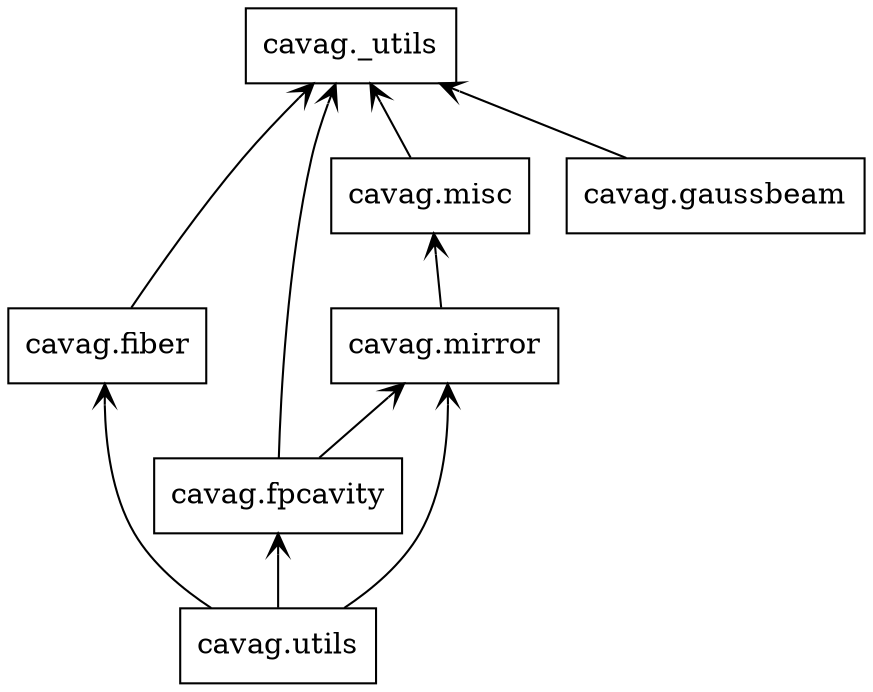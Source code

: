 digraph "packages_cavag" {
charset="utf-8"
rankdir=BT
"1" [label="cavag._utils", shape="box"];
"2" [label="cavag.fiber", shape="box"];
"3" [label="cavag.fpcavity", shape="box"];
"4" [label="cavag.gaussbeam", shape="box"];
"5" [label="cavag.mirror", shape="box"];
"6" [label="cavag.misc", shape="box"];
"7" [label="cavag.utils", shape="box"];
"2" -> "1" [arrowhead="open", arrowtail="none"];
"3" -> "1" [arrowhead="open", arrowtail="none"];
"3" -> "5" [arrowhead="open", arrowtail="none"];
"4" -> "1" [arrowhead="open", arrowtail="none"];
"5" -> "6" [arrowhead="open", arrowtail="none"];
"6" -> "1" [arrowhead="open", arrowtail="none"];
"7" -> "2" [arrowhead="open", arrowtail="none"];
"7" -> "3" [arrowhead="open", arrowtail="none"];
"7" -> "5" [arrowhead="open", arrowtail="none"];
}
